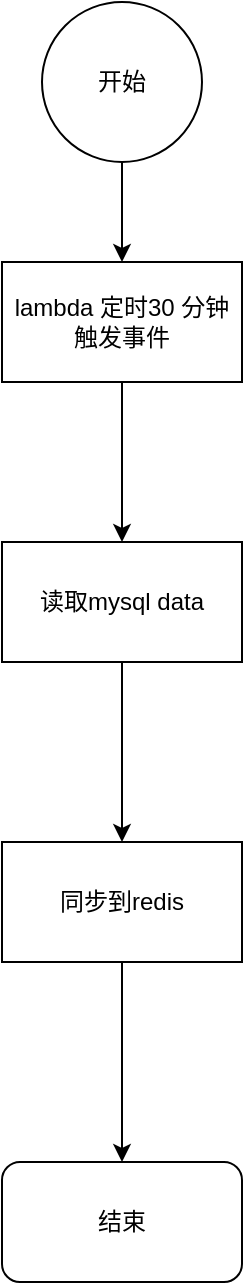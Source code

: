 <mxfile version="13.10.0" type="github">
  <diagram id="SNDxYb_rHsv5n3qd7yI8" name="Page-1">
    <mxGraphModel dx="2062" dy="1101" grid="1" gridSize="10" guides="1" tooltips="1" connect="1" arrows="1" fold="1" page="1" pageScale="1" pageWidth="827" pageHeight="1169" math="0" shadow="0">
      <root>
        <mxCell id="0" />
        <mxCell id="1" parent="0" />
        <mxCell id="oRgY2UtIKx9oSUxHWmok-10" value="" style="edgeStyle=orthogonalEdgeStyle;rounded=0;orthogonalLoop=1;jettySize=auto;html=1;" parent="1" source="oRgY2UtIKx9oSUxHWmok-3" target="oRgY2UtIKx9oSUxHWmok-9" edge="1">
          <mxGeometry relative="1" as="geometry" />
        </mxCell>
        <mxCell id="oRgY2UtIKx9oSUxHWmok-3" value="开始" style="ellipse;whiteSpace=wrap;html=1;aspect=fixed;" parent="1" vertex="1">
          <mxGeometry x="360" y="30" width="80" height="80" as="geometry" />
        </mxCell>
        <mxCell id="oRgY2UtIKx9oSUxHWmok-8" value="" style="edgeStyle=orthogonalEdgeStyle;rounded=0;orthogonalLoop=1;jettySize=auto;html=1;" parent="1" source="oRgY2UtIKx9oSUxHWmok-4" target="oRgY2UtIKx9oSUxHWmok-7" edge="1">
          <mxGeometry relative="1" as="geometry" />
        </mxCell>
        <mxCell id="oRgY2UtIKx9oSUxHWmok-4" value="读取mysql data" style="rounded=0;whiteSpace=wrap;html=1;" parent="1" vertex="1">
          <mxGeometry x="340" y="300" width="120" height="60" as="geometry" />
        </mxCell>
        <mxCell id="oRgY2UtIKx9oSUxHWmok-13" value="" style="edgeStyle=orthogonalEdgeStyle;rounded=0;orthogonalLoop=1;jettySize=auto;html=1;" parent="1" source="oRgY2UtIKx9oSUxHWmok-7" target="oRgY2UtIKx9oSUxHWmok-12" edge="1">
          <mxGeometry relative="1" as="geometry" />
        </mxCell>
        <mxCell id="oRgY2UtIKx9oSUxHWmok-7" value="同步到redis" style="rounded=0;whiteSpace=wrap;html=1;" parent="1" vertex="1">
          <mxGeometry x="340" y="450" width="120" height="60" as="geometry" />
        </mxCell>
        <mxCell id="oRgY2UtIKx9oSUxHWmok-11" value="" style="edgeStyle=orthogonalEdgeStyle;rounded=0;orthogonalLoop=1;jettySize=auto;html=1;" parent="1" source="oRgY2UtIKx9oSUxHWmok-9" target="oRgY2UtIKx9oSUxHWmok-4" edge="1">
          <mxGeometry relative="1" as="geometry" />
        </mxCell>
        <mxCell id="oRgY2UtIKx9oSUxHWmok-9" value="lambda 定时30 分钟触发事件" style="rounded=0;whiteSpace=wrap;html=1;" parent="1" vertex="1">
          <mxGeometry x="340" y="160" width="120" height="60" as="geometry" />
        </mxCell>
        <mxCell id="oRgY2UtIKx9oSUxHWmok-12" value="结束" style="rounded=1;whiteSpace=wrap;html=1;" parent="1" vertex="1">
          <mxGeometry x="340" y="610" width="120" height="60" as="geometry" />
        </mxCell>
      </root>
    </mxGraphModel>
  </diagram>
</mxfile>
